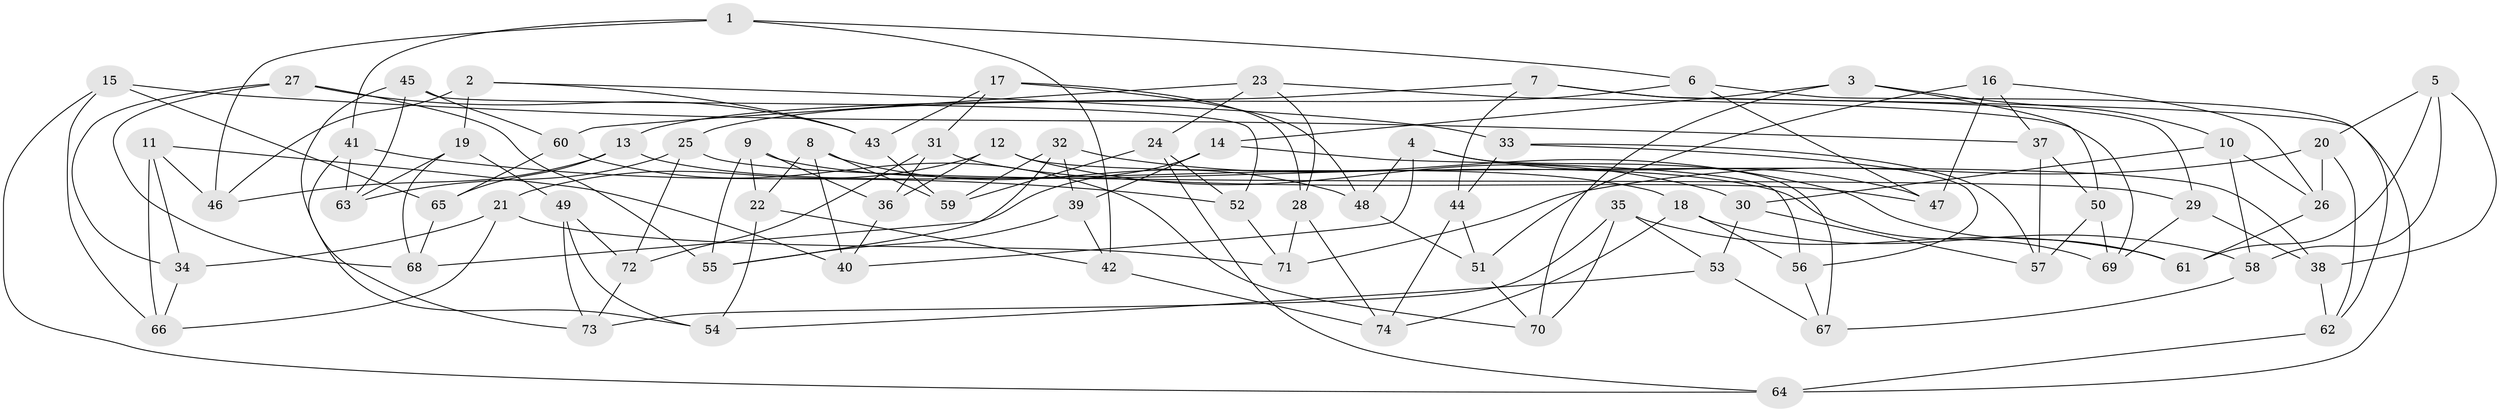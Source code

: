 // Generated by graph-tools (version 1.1) at 2025/03/03/09/25 03:03:07]
// undirected, 74 vertices, 148 edges
graph export_dot {
graph [start="1"]
  node [color=gray90,style=filled];
  1;
  2;
  3;
  4;
  5;
  6;
  7;
  8;
  9;
  10;
  11;
  12;
  13;
  14;
  15;
  16;
  17;
  18;
  19;
  20;
  21;
  22;
  23;
  24;
  25;
  26;
  27;
  28;
  29;
  30;
  31;
  32;
  33;
  34;
  35;
  36;
  37;
  38;
  39;
  40;
  41;
  42;
  43;
  44;
  45;
  46;
  47;
  48;
  49;
  50;
  51;
  52;
  53;
  54;
  55;
  56;
  57;
  58;
  59;
  60;
  61;
  62;
  63;
  64;
  65;
  66;
  67;
  68;
  69;
  70;
  71;
  72;
  73;
  74;
  1 -- 46;
  1 -- 41;
  1 -- 6;
  1 -- 42;
  2 -- 19;
  2 -- 33;
  2 -- 43;
  2 -- 46;
  3 -- 50;
  3 -- 70;
  3 -- 10;
  3 -- 14;
  4 -- 48;
  4 -- 47;
  4 -- 67;
  4 -- 40;
  5 -- 20;
  5 -- 58;
  5 -- 61;
  5 -- 38;
  6 -- 47;
  6 -- 62;
  6 -- 25;
  7 -- 64;
  7 -- 13;
  7 -- 44;
  7 -- 29;
  8 -- 40;
  8 -- 22;
  8 -- 48;
  8 -- 59;
  9 -- 22;
  9 -- 69;
  9 -- 55;
  9 -- 36;
  10 -- 26;
  10 -- 58;
  10 -- 30;
  11 -- 34;
  11 -- 66;
  11 -- 46;
  11 -- 40;
  12 -- 36;
  12 -- 30;
  12 -- 38;
  12 -- 21;
  13 -- 46;
  13 -- 18;
  13 -- 65;
  14 -- 56;
  14 -- 39;
  14 -- 68;
  15 -- 37;
  15 -- 64;
  15 -- 65;
  15 -- 66;
  16 -- 47;
  16 -- 51;
  16 -- 37;
  16 -- 26;
  17 -- 28;
  17 -- 31;
  17 -- 43;
  17 -- 48;
  18 -- 58;
  18 -- 74;
  18 -- 56;
  19 -- 68;
  19 -- 63;
  19 -- 49;
  20 -- 71;
  20 -- 62;
  20 -- 26;
  21 -- 71;
  21 -- 66;
  21 -- 34;
  22 -- 54;
  22 -- 42;
  23 -- 60;
  23 -- 24;
  23 -- 69;
  23 -- 28;
  24 -- 64;
  24 -- 59;
  24 -- 52;
  25 -- 72;
  25 -- 29;
  25 -- 63;
  26 -- 61;
  27 -- 34;
  27 -- 43;
  27 -- 55;
  27 -- 68;
  28 -- 71;
  28 -- 74;
  29 -- 38;
  29 -- 69;
  30 -- 53;
  30 -- 57;
  31 -- 36;
  31 -- 47;
  31 -- 72;
  32 -- 39;
  32 -- 59;
  32 -- 61;
  32 -- 55;
  33 -- 44;
  33 -- 56;
  33 -- 57;
  34 -- 66;
  35 -- 53;
  35 -- 73;
  35 -- 61;
  35 -- 70;
  36 -- 40;
  37 -- 50;
  37 -- 57;
  38 -- 62;
  39 -- 55;
  39 -- 42;
  41 -- 52;
  41 -- 73;
  41 -- 63;
  42 -- 74;
  43 -- 59;
  44 -- 51;
  44 -- 74;
  45 -- 60;
  45 -- 52;
  45 -- 63;
  45 -- 54;
  48 -- 51;
  49 -- 72;
  49 -- 73;
  49 -- 54;
  50 -- 69;
  50 -- 57;
  51 -- 70;
  52 -- 71;
  53 -- 67;
  53 -- 54;
  56 -- 67;
  58 -- 67;
  60 -- 70;
  60 -- 65;
  62 -- 64;
  65 -- 68;
  72 -- 73;
}

